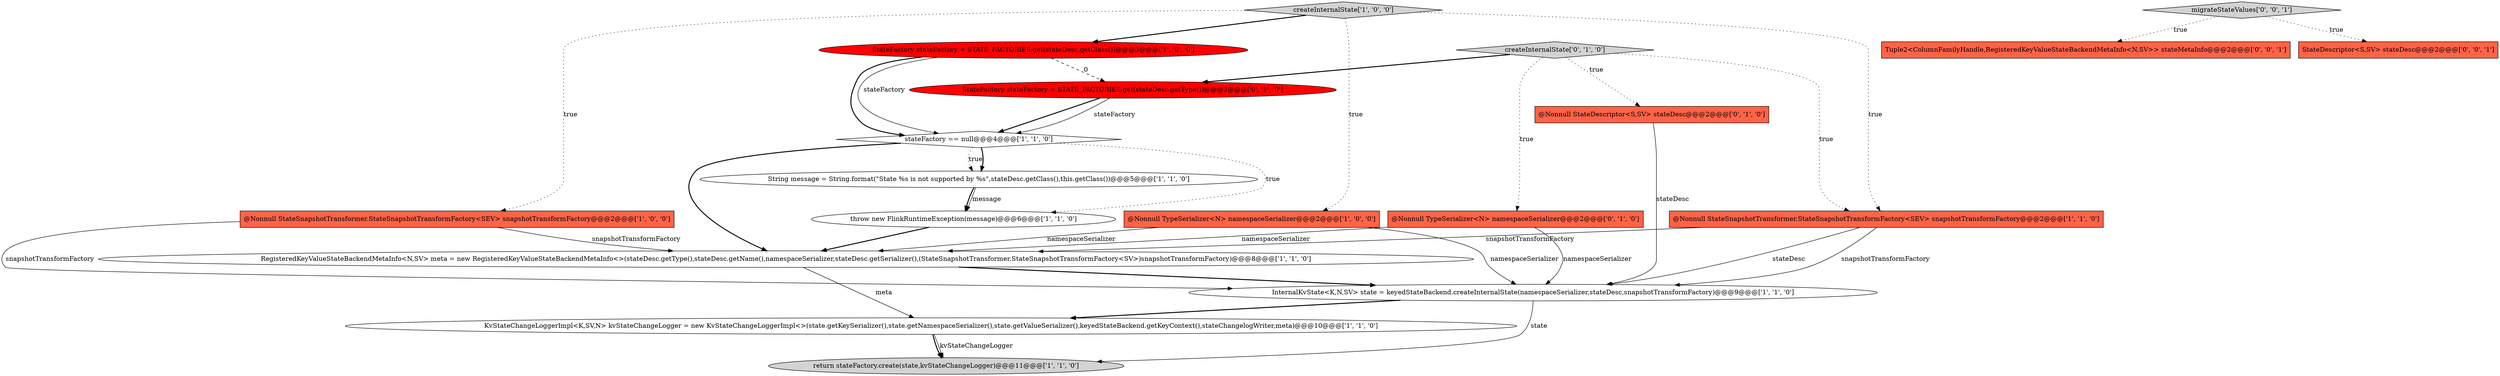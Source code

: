 digraph {
0 [style = filled, label = "InternalKvState<K,N,SV> state = keyedStateBackend.createInternalState(namespaceSerializer,stateDesc,snapshotTransformFactory)@@@9@@@['1', '1', '0']", fillcolor = white, shape = ellipse image = "AAA0AAABBB1BBB"];
17 [style = filled, label = "migrateStateValues['0', '0', '1']", fillcolor = lightgray, shape = diamond image = "AAA0AAABBB3BBB"];
10 [style = filled, label = "stateFactory == null@@@4@@@['1', '1', '0']", fillcolor = white, shape = diamond image = "AAA0AAABBB1BBB"];
4 [style = filled, label = "return stateFactory.create(state,kvStateChangeLogger)@@@11@@@['1', '1', '0']", fillcolor = lightgray, shape = ellipse image = "AAA0AAABBB1BBB"];
11 [style = filled, label = "StateFactory stateFactory = STATE_FACTORIES.get(stateDesc.getClass())@@@3@@@['1', '0', '0']", fillcolor = red, shape = ellipse image = "AAA1AAABBB1BBB"];
12 [style = filled, label = "@Nonnull TypeSerializer<N> namespaceSerializer@@@2@@@['0', '1', '0']", fillcolor = tomato, shape = box image = "AAA0AAABBB2BBB"];
6 [style = filled, label = "@Nonnull TypeSerializer<N> namespaceSerializer@@@2@@@['1', '0', '0']", fillcolor = tomato, shape = box image = "AAA0AAABBB1BBB"];
5 [style = filled, label = "createInternalState['1', '0', '0']", fillcolor = lightgray, shape = diamond image = "AAA0AAABBB1BBB"];
7 [style = filled, label = "@Nonnull StateSnapshotTransformer.StateSnapshotTransformFactory<SEV> snapshotTransformFactory@@@2@@@['1', '0', '0']", fillcolor = tomato, shape = box image = "AAA0AAABBB1BBB"];
1 [style = filled, label = "KvStateChangeLoggerImpl<K,SV,N> kvStateChangeLogger = new KvStateChangeLoggerImpl<>(state.getKeySerializer(),state.getNamespaceSerializer(),state.getValueSerializer(),keyedStateBackend.getKeyContext(),stateChangelogWriter,meta)@@@10@@@['1', '1', '0']", fillcolor = white, shape = ellipse image = "AAA0AAABBB1BBB"];
3 [style = filled, label = "RegisteredKeyValueStateBackendMetaInfo<N,SV> meta = new RegisteredKeyValueStateBackendMetaInfo<>(stateDesc.getType(),stateDesc.getName(),namespaceSerializer,stateDesc.getSerializer(),(StateSnapshotTransformer.StateSnapshotTransformFactory<SV>)snapshotTransformFactory)@@@8@@@['1', '1', '0']", fillcolor = white, shape = ellipse image = "AAA0AAABBB1BBB"];
14 [style = filled, label = "@Nonnull StateDescriptor<S,SV> stateDesc@@@2@@@['0', '1', '0']", fillcolor = tomato, shape = box image = "AAA0AAABBB2BBB"];
8 [style = filled, label = "String message = String.format(\"State %s is not supported by %s\",stateDesc.getClass(),this.getClass())@@@5@@@['1', '1', '0']", fillcolor = white, shape = ellipse image = "AAA0AAABBB1BBB"];
9 [style = filled, label = "@Nonnull StateSnapshotTransformer.StateSnapshotTransformFactory<SEV> snapshotTransformFactory@@@2@@@['1', '1', '0']", fillcolor = tomato, shape = box image = "AAA0AAABBB1BBB"];
13 [style = filled, label = "StateFactory stateFactory = STATE_FACTORIES.get(stateDesc.getType())@@@3@@@['0', '1', '0']", fillcolor = red, shape = ellipse image = "AAA1AAABBB2BBB"];
2 [style = filled, label = "throw new FlinkRuntimeException(message)@@@6@@@['1', '1', '0']", fillcolor = white, shape = ellipse image = "AAA0AAABBB1BBB"];
18 [style = filled, label = "Tuple2<ColumnFamilyHandle,RegisteredKeyValueStateBackendMetaInfo<N,SV>> stateMetaInfo@@@2@@@['0', '0', '1']", fillcolor = tomato, shape = box image = "AAA0AAABBB3BBB"];
15 [style = filled, label = "createInternalState['0', '1', '0']", fillcolor = lightgray, shape = diamond image = "AAA0AAABBB2BBB"];
16 [style = filled, label = "StateDescriptor<S,SV> stateDesc@@@2@@@['0', '0', '1']", fillcolor = tomato, shape = box image = "AAA0AAABBB3BBB"];
13->10 [style = bold, label=""];
10->8 [style = dotted, label="true"];
11->10 [style = solid, label="stateFactory"];
1->4 [style = bold, label=""];
15->13 [style = bold, label=""];
14->0 [style = solid, label="stateDesc"];
9->3 [style = solid, label="snapshotTransformFactory"];
17->18 [style = dotted, label="true"];
2->3 [style = bold, label=""];
13->10 [style = solid, label="stateFactory"];
5->6 [style = dotted, label="true"];
10->3 [style = bold, label=""];
9->0 [style = solid, label="stateDesc"];
12->3 [style = solid, label="namespaceSerializer"];
15->14 [style = dotted, label="true"];
6->0 [style = solid, label="namespaceSerializer"];
3->0 [style = bold, label=""];
15->9 [style = dotted, label="true"];
1->4 [style = solid, label="kvStateChangeLogger"];
7->0 [style = solid, label="snapshotTransformFactory"];
17->16 [style = dotted, label="true"];
12->0 [style = solid, label="namespaceSerializer"];
7->3 [style = solid, label="snapshotTransformFactory"];
11->13 [style = dashed, label="0"];
10->8 [style = bold, label=""];
8->2 [style = bold, label=""];
10->2 [style = dotted, label="true"];
3->1 [style = solid, label="meta"];
11->10 [style = bold, label=""];
5->7 [style = dotted, label="true"];
0->1 [style = bold, label=""];
15->12 [style = dotted, label="true"];
5->9 [style = dotted, label="true"];
8->2 [style = solid, label="message"];
5->11 [style = bold, label=""];
9->0 [style = solid, label="snapshotTransformFactory"];
0->4 [style = solid, label="state"];
6->3 [style = solid, label="namespaceSerializer"];
}
